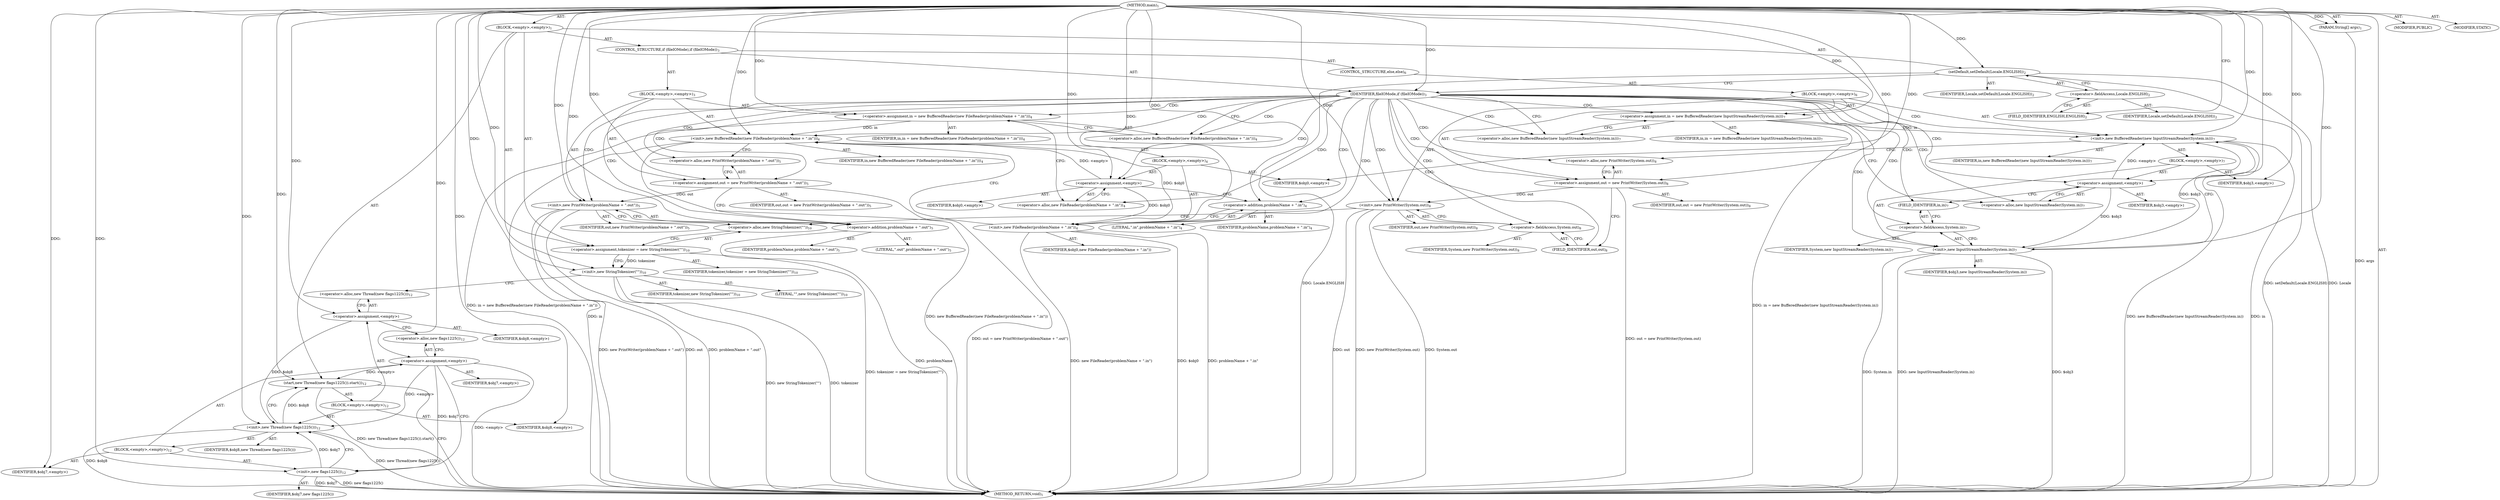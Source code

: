 digraph "main" {  
"17" [label = <(METHOD,main)<SUB>1</SUB>> ]
"18" [label = <(PARAM,String[] args)<SUB>1</SUB>> ]
"19" [label = <(BLOCK,&lt;empty&gt;,&lt;empty&gt;)<SUB>1</SUB>> ]
"20" [label = <(setDefault,setDefault(Locale.ENGLISH))<SUB>2</SUB>> ]
"21" [label = <(IDENTIFIER,Locale,setDefault(Locale.ENGLISH))<SUB>2</SUB>> ]
"22" [label = <(&lt;operator&gt;.fieldAccess,Locale.ENGLISH)<SUB>2</SUB>> ]
"23" [label = <(IDENTIFIER,Locale,setDefault(Locale.ENGLISH))<SUB>2</SUB>> ]
"24" [label = <(FIELD_IDENTIFIER,ENGLISH,ENGLISH)<SUB>2</SUB>> ]
"25" [label = <(CONTROL_STRUCTURE,if (fileIOMode),if (fileIOMode))<SUB>3</SUB>> ]
"26" [label = <(IDENTIFIER,fileIOMode,if (fileIOMode))<SUB>3</SUB>> ]
"27" [label = <(BLOCK,&lt;empty&gt;,&lt;empty&gt;)<SUB>3</SUB>> ]
"28" [label = <(&lt;operator&gt;.assignment,in = new BufferedReader(new FileReader(problemName + &quot;.in&quot;)))<SUB>4</SUB>> ]
"29" [label = <(IDENTIFIER,in,in = new BufferedReader(new FileReader(problemName + &quot;.in&quot;)))<SUB>4</SUB>> ]
"30" [label = <(&lt;operator&gt;.alloc,new BufferedReader(new FileReader(problemName + &quot;.in&quot;)))<SUB>4</SUB>> ]
"31" [label = <(&lt;init&gt;,new BufferedReader(new FileReader(problemName + &quot;.in&quot;)))<SUB>4</SUB>> ]
"32" [label = <(IDENTIFIER,in,new BufferedReader(new FileReader(problemName + &quot;.in&quot;)))<SUB>4</SUB>> ]
"33" [label = <(BLOCK,&lt;empty&gt;,&lt;empty&gt;)<SUB>4</SUB>> ]
"34" [label = <(&lt;operator&gt;.assignment,&lt;empty&gt;)> ]
"35" [label = <(IDENTIFIER,$obj0,&lt;empty&gt;)> ]
"36" [label = <(&lt;operator&gt;.alloc,new FileReader(problemName + &quot;.in&quot;))<SUB>4</SUB>> ]
"37" [label = <(&lt;init&gt;,new FileReader(problemName + &quot;.in&quot;))<SUB>4</SUB>> ]
"38" [label = <(IDENTIFIER,$obj0,new FileReader(problemName + &quot;.in&quot;))> ]
"39" [label = <(&lt;operator&gt;.addition,problemName + &quot;.in&quot;)<SUB>4</SUB>> ]
"40" [label = <(IDENTIFIER,problemName,problemName + &quot;.in&quot;)<SUB>4</SUB>> ]
"41" [label = <(LITERAL,&quot;.in&quot;,problemName + &quot;.in&quot;)<SUB>4</SUB>> ]
"42" [label = <(IDENTIFIER,$obj0,&lt;empty&gt;)> ]
"43" [label = <(&lt;operator&gt;.assignment,out = new PrintWriter(problemName + &quot;.out&quot;))<SUB>5</SUB>> ]
"44" [label = <(IDENTIFIER,out,out = new PrintWriter(problemName + &quot;.out&quot;))<SUB>5</SUB>> ]
"45" [label = <(&lt;operator&gt;.alloc,new PrintWriter(problemName + &quot;.out&quot;))<SUB>5</SUB>> ]
"46" [label = <(&lt;init&gt;,new PrintWriter(problemName + &quot;.out&quot;))<SUB>5</SUB>> ]
"47" [label = <(IDENTIFIER,out,new PrintWriter(problemName + &quot;.out&quot;))<SUB>5</SUB>> ]
"48" [label = <(&lt;operator&gt;.addition,problemName + &quot;.out&quot;)<SUB>5</SUB>> ]
"49" [label = <(IDENTIFIER,problemName,problemName + &quot;.out&quot;)<SUB>5</SUB>> ]
"50" [label = <(LITERAL,&quot;.out&quot;,problemName + &quot;.out&quot;)<SUB>5</SUB>> ]
"51" [label = <(CONTROL_STRUCTURE,else,else)<SUB>6</SUB>> ]
"52" [label = <(BLOCK,&lt;empty&gt;,&lt;empty&gt;)<SUB>6</SUB>> ]
"53" [label = <(&lt;operator&gt;.assignment,in = new BufferedReader(new InputStreamReader(System.in)))<SUB>7</SUB>> ]
"54" [label = <(IDENTIFIER,in,in = new BufferedReader(new InputStreamReader(System.in)))<SUB>7</SUB>> ]
"55" [label = <(&lt;operator&gt;.alloc,new BufferedReader(new InputStreamReader(System.in)))<SUB>7</SUB>> ]
"56" [label = <(&lt;init&gt;,new BufferedReader(new InputStreamReader(System.in)))<SUB>7</SUB>> ]
"57" [label = <(IDENTIFIER,in,new BufferedReader(new InputStreamReader(System.in)))<SUB>7</SUB>> ]
"58" [label = <(BLOCK,&lt;empty&gt;,&lt;empty&gt;)<SUB>7</SUB>> ]
"59" [label = <(&lt;operator&gt;.assignment,&lt;empty&gt;)> ]
"60" [label = <(IDENTIFIER,$obj3,&lt;empty&gt;)> ]
"61" [label = <(&lt;operator&gt;.alloc,new InputStreamReader(System.in))<SUB>7</SUB>> ]
"62" [label = <(&lt;init&gt;,new InputStreamReader(System.in))<SUB>7</SUB>> ]
"63" [label = <(IDENTIFIER,$obj3,new InputStreamReader(System.in))> ]
"64" [label = <(&lt;operator&gt;.fieldAccess,System.in)<SUB>7</SUB>> ]
"65" [label = <(IDENTIFIER,System,new InputStreamReader(System.in))<SUB>7</SUB>> ]
"66" [label = <(FIELD_IDENTIFIER,in,in)<SUB>7</SUB>> ]
"67" [label = <(IDENTIFIER,$obj3,&lt;empty&gt;)> ]
"68" [label = <(&lt;operator&gt;.assignment,out = new PrintWriter(System.out))<SUB>8</SUB>> ]
"69" [label = <(IDENTIFIER,out,out = new PrintWriter(System.out))<SUB>8</SUB>> ]
"70" [label = <(&lt;operator&gt;.alloc,new PrintWriter(System.out))<SUB>8</SUB>> ]
"71" [label = <(&lt;init&gt;,new PrintWriter(System.out))<SUB>8</SUB>> ]
"72" [label = <(IDENTIFIER,out,new PrintWriter(System.out))<SUB>8</SUB>> ]
"73" [label = <(&lt;operator&gt;.fieldAccess,System.out)<SUB>8</SUB>> ]
"74" [label = <(IDENTIFIER,System,new PrintWriter(System.out))<SUB>8</SUB>> ]
"75" [label = <(FIELD_IDENTIFIER,out,out)<SUB>8</SUB>> ]
"76" [label = <(&lt;operator&gt;.assignment,tokenizer = new StringTokenizer(&quot;&quot;))<SUB>10</SUB>> ]
"77" [label = <(IDENTIFIER,tokenizer,tokenizer = new StringTokenizer(&quot;&quot;))<SUB>10</SUB>> ]
"78" [label = <(&lt;operator&gt;.alloc,new StringTokenizer(&quot;&quot;))<SUB>10</SUB>> ]
"79" [label = <(&lt;init&gt;,new StringTokenizer(&quot;&quot;))<SUB>10</SUB>> ]
"80" [label = <(IDENTIFIER,tokenizer,new StringTokenizer(&quot;&quot;))<SUB>10</SUB>> ]
"81" [label = <(LITERAL,&quot;&quot;,new StringTokenizer(&quot;&quot;))<SUB>10</SUB>> ]
"82" [label = <(start,new Thread(new flags1225()).start())<SUB>12</SUB>> ]
"83" [label = <(BLOCK,&lt;empty&gt;,&lt;empty&gt;)<SUB>12</SUB>> ]
"84" [label = <(&lt;operator&gt;.assignment,&lt;empty&gt;)> ]
"85" [label = <(IDENTIFIER,$obj8,&lt;empty&gt;)> ]
"86" [label = <(&lt;operator&gt;.alloc,new Thread(new flags1225()))<SUB>12</SUB>> ]
"87" [label = <(&lt;init&gt;,new Thread(new flags1225()))<SUB>12</SUB>> ]
"88" [label = <(IDENTIFIER,$obj8,new Thread(new flags1225()))> ]
"89" [label = <(BLOCK,&lt;empty&gt;,&lt;empty&gt;)<SUB>12</SUB>> ]
"90" [label = <(&lt;operator&gt;.assignment,&lt;empty&gt;)> ]
"91" [label = <(IDENTIFIER,$obj7,&lt;empty&gt;)> ]
"92" [label = <(&lt;operator&gt;.alloc,new flags1225())<SUB>12</SUB>> ]
"93" [label = <(&lt;init&gt;,new flags1225())<SUB>12</SUB>> ]
"94" [label = <(IDENTIFIER,$obj7,new flags1225())> ]
"95" [label = <(IDENTIFIER,$obj7,&lt;empty&gt;)> ]
"96" [label = <(IDENTIFIER,$obj8,&lt;empty&gt;)> ]
"97" [label = <(MODIFIER,PUBLIC)> ]
"98" [label = <(MODIFIER,STATIC)> ]
"99" [label = <(METHOD_RETURN,void)<SUB>1</SUB>> ]
  "17" -> "18"  [ label = "AST: "] 
  "17" -> "19"  [ label = "AST: "] 
  "17" -> "97"  [ label = "AST: "] 
  "17" -> "98"  [ label = "AST: "] 
  "17" -> "99"  [ label = "AST: "] 
  "19" -> "20"  [ label = "AST: "] 
  "19" -> "25"  [ label = "AST: "] 
  "19" -> "76"  [ label = "AST: "] 
  "19" -> "79"  [ label = "AST: "] 
  "19" -> "82"  [ label = "AST: "] 
  "20" -> "21"  [ label = "AST: "] 
  "20" -> "22"  [ label = "AST: "] 
  "22" -> "23"  [ label = "AST: "] 
  "22" -> "24"  [ label = "AST: "] 
  "25" -> "26"  [ label = "AST: "] 
  "25" -> "27"  [ label = "AST: "] 
  "25" -> "51"  [ label = "AST: "] 
  "27" -> "28"  [ label = "AST: "] 
  "27" -> "31"  [ label = "AST: "] 
  "27" -> "43"  [ label = "AST: "] 
  "27" -> "46"  [ label = "AST: "] 
  "28" -> "29"  [ label = "AST: "] 
  "28" -> "30"  [ label = "AST: "] 
  "31" -> "32"  [ label = "AST: "] 
  "31" -> "33"  [ label = "AST: "] 
  "33" -> "34"  [ label = "AST: "] 
  "33" -> "37"  [ label = "AST: "] 
  "33" -> "42"  [ label = "AST: "] 
  "34" -> "35"  [ label = "AST: "] 
  "34" -> "36"  [ label = "AST: "] 
  "37" -> "38"  [ label = "AST: "] 
  "37" -> "39"  [ label = "AST: "] 
  "39" -> "40"  [ label = "AST: "] 
  "39" -> "41"  [ label = "AST: "] 
  "43" -> "44"  [ label = "AST: "] 
  "43" -> "45"  [ label = "AST: "] 
  "46" -> "47"  [ label = "AST: "] 
  "46" -> "48"  [ label = "AST: "] 
  "48" -> "49"  [ label = "AST: "] 
  "48" -> "50"  [ label = "AST: "] 
  "51" -> "52"  [ label = "AST: "] 
  "52" -> "53"  [ label = "AST: "] 
  "52" -> "56"  [ label = "AST: "] 
  "52" -> "68"  [ label = "AST: "] 
  "52" -> "71"  [ label = "AST: "] 
  "53" -> "54"  [ label = "AST: "] 
  "53" -> "55"  [ label = "AST: "] 
  "56" -> "57"  [ label = "AST: "] 
  "56" -> "58"  [ label = "AST: "] 
  "58" -> "59"  [ label = "AST: "] 
  "58" -> "62"  [ label = "AST: "] 
  "58" -> "67"  [ label = "AST: "] 
  "59" -> "60"  [ label = "AST: "] 
  "59" -> "61"  [ label = "AST: "] 
  "62" -> "63"  [ label = "AST: "] 
  "62" -> "64"  [ label = "AST: "] 
  "64" -> "65"  [ label = "AST: "] 
  "64" -> "66"  [ label = "AST: "] 
  "68" -> "69"  [ label = "AST: "] 
  "68" -> "70"  [ label = "AST: "] 
  "71" -> "72"  [ label = "AST: "] 
  "71" -> "73"  [ label = "AST: "] 
  "73" -> "74"  [ label = "AST: "] 
  "73" -> "75"  [ label = "AST: "] 
  "76" -> "77"  [ label = "AST: "] 
  "76" -> "78"  [ label = "AST: "] 
  "79" -> "80"  [ label = "AST: "] 
  "79" -> "81"  [ label = "AST: "] 
  "82" -> "83"  [ label = "AST: "] 
  "83" -> "84"  [ label = "AST: "] 
  "83" -> "87"  [ label = "AST: "] 
  "83" -> "96"  [ label = "AST: "] 
  "84" -> "85"  [ label = "AST: "] 
  "84" -> "86"  [ label = "AST: "] 
  "87" -> "88"  [ label = "AST: "] 
  "87" -> "89"  [ label = "AST: "] 
  "89" -> "90"  [ label = "AST: "] 
  "89" -> "93"  [ label = "AST: "] 
  "89" -> "95"  [ label = "AST: "] 
  "90" -> "91"  [ label = "AST: "] 
  "90" -> "92"  [ label = "AST: "] 
  "93" -> "94"  [ label = "AST: "] 
  "20" -> "26"  [ label = "CFG: "] 
  "76" -> "79"  [ label = "CFG: "] 
  "79" -> "86"  [ label = "CFG: "] 
  "82" -> "99"  [ label = "CFG: "] 
  "22" -> "20"  [ label = "CFG: "] 
  "26" -> "30"  [ label = "CFG: "] 
  "26" -> "55"  [ label = "CFG: "] 
  "78" -> "76"  [ label = "CFG: "] 
  "24" -> "22"  [ label = "CFG: "] 
  "28" -> "36"  [ label = "CFG: "] 
  "31" -> "45"  [ label = "CFG: "] 
  "43" -> "48"  [ label = "CFG: "] 
  "46" -> "78"  [ label = "CFG: "] 
  "84" -> "92"  [ label = "CFG: "] 
  "87" -> "82"  [ label = "CFG: "] 
  "30" -> "28"  [ label = "CFG: "] 
  "45" -> "43"  [ label = "CFG: "] 
  "48" -> "46"  [ label = "CFG: "] 
  "53" -> "61"  [ label = "CFG: "] 
  "56" -> "70"  [ label = "CFG: "] 
  "68" -> "75"  [ label = "CFG: "] 
  "71" -> "78"  [ label = "CFG: "] 
  "86" -> "84"  [ label = "CFG: "] 
  "34" -> "39"  [ label = "CFG: "] 
  "37" -> "31"  [ label = "CFG: "] 
  "55" -> "53"  [ label = "CFG: "] 
  "70" -> "68"  [ label = "CFG: "] 
  "73" -> "71"  [ label = "CFG: "] 
  "90" -> "93"  [ label = "CFG: "] 
  "93" -> "87"  [ label = "CFG: "] 
  "36" -> "34"  [ label = "CFG: "] 
  "39" -> "37"  [ label = "CFG: "] 
  "59" -> "66"  [ label = "CFG: "] 
  "62" -> "56"  [ label = "CFG: "] 
  "75" -> "73"  [ label = "CFG: "] 
  "92" -> "90"  [ label = "CFG: "] 
  "61" -> "59"  [ label = "CFG: "] 
  "64" -> "62"  [ label = "CFG: "] 
  "66" -> "64"  [ label = "CFG: "] 
  "17" -> "24"  [ label = "CFG: "] 
  "18" -> "99"  [ label = "DDG: args"] 
  "20" -> "99"  [ label = "DDG: Locale"] 
  "20" -> "99"  [ label = "DDG: Locale.ENGLISH"] 
  "20" -> "99"  [ label = "DDG: setDefault(Locale.ENGLISH)"] 
  "53" -> "99"  [ label = "DDG: in = new BufferedReader(new InputStreamReader(System.in))"] 
  "56" -> "99"  [ label = "DDG: in"] 
  "62" -> "99"  [ label = "DDG: $obj3"] 
  "62" -> "99"  [ label = "DDG: System.in"] 
  "62" -> "99"  [ label = "DDG: new InputStreamReader(System.in)"] 
  "56" -> "99"  [ label = "DDG: new BufferedReader(new InputStreamReader(System.in))"] 
  "68" -> "99"  [ label = "DDG: out = new PrintWriter(System.out)"] 
  "71" -> "99"  [ label = "DDG: out"] 
  "71" -> "99"  [ label = "DDG: System.out"] 
  "71" -> "99"  [ label = "DDG: new PrintWriter(System.out)"] 
  "28" -> "99"  [ label = "DDG: in = new BufferedReader(new FileReader(problemName + &quot;.in&quot;))"] 
  "31" -> "99"  [ label = "DDG: in"] 
  "37" -> "99"  [ label = "DDG: $obj0"] 
  "37" -> "99"  [ label = "DDG: problemName + &quot;.in&quot;"] 
  "37" -> "99"  [ label = "DDG: new FileReader(problemName + &quot;.in&quot;)"] 
  "31" -> "99"  [ label = "DDG: new BufferedReader(new FileReader(problemName + &quot;.in&quot;))"] 
  "43" -> "99"  [ label = "DDG: out = new PrintWriter(problemName + &quot;.out&quot;)"] 
  "46" -> "99"  [ label = "DDG: out"] 
  "48" -> "99"  [ label = "DDG: problemName"] 
  "46" -> "99"  [ label = "DDG: problemName + &quot;.out&quot;"] 
  "46" -> "99"  [ label = "DDG: new PrintWriter(problemName + &quot;.out&quot;)"] 
  "76" -> "99"  [ label = "DDG: tokenizer = new StringTokenizer(&quot;&quot;)"] 
  "79" -> "99"  [ label = "DDG: tokenizer"] 
  "79" -> "99"  [ label = "DDG: new StringTokenizer(&quot;&quot;)"] 
  "87" -> "99"  [ label = "DDG: $obj8"] 
  "90" -> "99"  [ label = "DDG: &lt;empty&gt;"] 
  "93" -> "99"  [ label = "DDG: $obj7"] 
  "93" -> "99"  [ label = "DDG: new flags1225()"] 
  "87" -> "99"  [ label = "DDG: new Thread(new flags1225())"] 
  "82" -> "99"  [ label = "DDG: new Thread(new flags1225()).start()"] 
  "17" -> "18"  [ label = "DDG: "] 
  "17" -> "76"  [ label = "DDG: "] 
  "17" -> "20"  [ label = "DDG: "] 
  "17" -> "26"  [ label = "DDG: "] 
  "76" -> "79"  [ label = "DDG: tokenizer"] 
  "17" -> "79"  [ label = "DDG: "] 
  "90" -> "82"  [ label = "DDG: &lt;empty&gt;"] 
  "87" -> "82"  [ label = "DDG: $obj8"] 
  "17" -> "82"  [ label = "DDG: "] 
  "17" -> "28"  [ label = "DDG: "] 
  "17" -> "43"  [ label = "DDG: "] 
  "17" -> "84"  [ label = "DDG: "] 
  "17" -> "96"  [ label = "DDG: "] 
  "28" -> "31"  [ label = "DDG: in"] 
  "17" -> "31"  [ label = "DDG: "] 
  "34" -> "31"  [ label = "DDG: &lt;empty&gt;"] 
  "37" -> "31"  [ label = "DDG: $obj0"] 
  "43" -> "46"  [ label = "DDG: out"] 
  "17" -> "46"  [ label = "DDG: "] 
  "17" -> "53"  [ label = "DDG: "] 
  "17" -> "68"  [ label = "DDG: "] 
  "84" -> "87"  [ label = "DDG: $obj8"] 
  "17" -> "87"  [ label = "DDG: "] 
  "90" -> "87"  [ label = "DDG: &lt;empty&gt;"] 
  "93" -> "87"  [ label = "DDG: $obj7"] 
  "17" -> "34"  [ label = "DDG: "] 
  "17" -> "42"  [ label = "DDG: "] 
  "17" -> "48"  [ label = "DDG: "] 
  "53" -> "56"  [ label = "DDG: in"] 
  "17" -> "56"  [ label = "DDG: "] 
  "59" -> "56"  [ label = "DDG: &lt;empty&gt;"] 
  "62" -> "56"  [ label = "DDG: $obj3"] 
  "68" -> "71"  [ label = "DDG: out"] 
  "17" -> "71"  [ label = "DDG: "] 
  "17" -> "90"  [ label = "DDG: "] 
  "17" -> "95"  [ label = "DDG: "] 
  "34" -> "37"  [ label = "DDG: $obj0"] 
  "17" -> "37"  [ label = "DDG: "] 
  "17" -> "59"  [ label = "DDG: "] 
  "17" -> "67"  [ label = "DDG: "] 
  "90" -> "93"  [ label = "DDG: $obj7"] 
  "17" -> "93"  [ label = "DDG: "] 
  "17" -> "39"  [ label = "DDG: "] 
  "59" -> "62"  [ label = "DDG: $obj3"] 
  "17" -> "62"  [ label = "DDG: "] 
  "26" -> "30"  [ label = "CDG: "] 
  "26" -> "34"  [ label = "CDG: "] 
  "26" -> "48"  [ label = "CDG: "] 
  "26" -> "68"  [ label = "CDG: "] 
  "26" -> "73"  [ label = "CDG: "] 
  "26" -> "61"  [ label = "CDG: "] 
  "26" -> "64"  [ label = "CDG: "] 
  "26" -> "28"  [ label = "CDG: "] 
  "26" -> "66"  [ label = "CDG: "] 
  "26" -> "71"  [ label = "CDG: "] 
  "26" -> "36"  [ label = "CDG: "] 
  "26" -> "75"  [ label = "CDG: "] 
  "26" -> "37"  [ label = "CDG: "] 
  "26" -> "46"  [ label = "CDG: "] 
  "26" -> "53"  [ label = "CDG: "] 
  "26" -> "56"  [ label = "CDG: "] 
  "26" -> "70"  [ label = "CDG: "] 
  "26" -> "45"  [ label = "CDG: "] 
  "26" -> "59"  [ label = "CDG: "] 
  "26" -> "55"  [ label = "CDG: "] 
  "26" -> "62"  [ label = "CDG: "] 
  "26" -> "39"  [ label = "CDG: "] 
  "26" -> "31"  [ label = "CDG: "] 
  "26" -> "43"  [ label = "CDG: "] 
}
